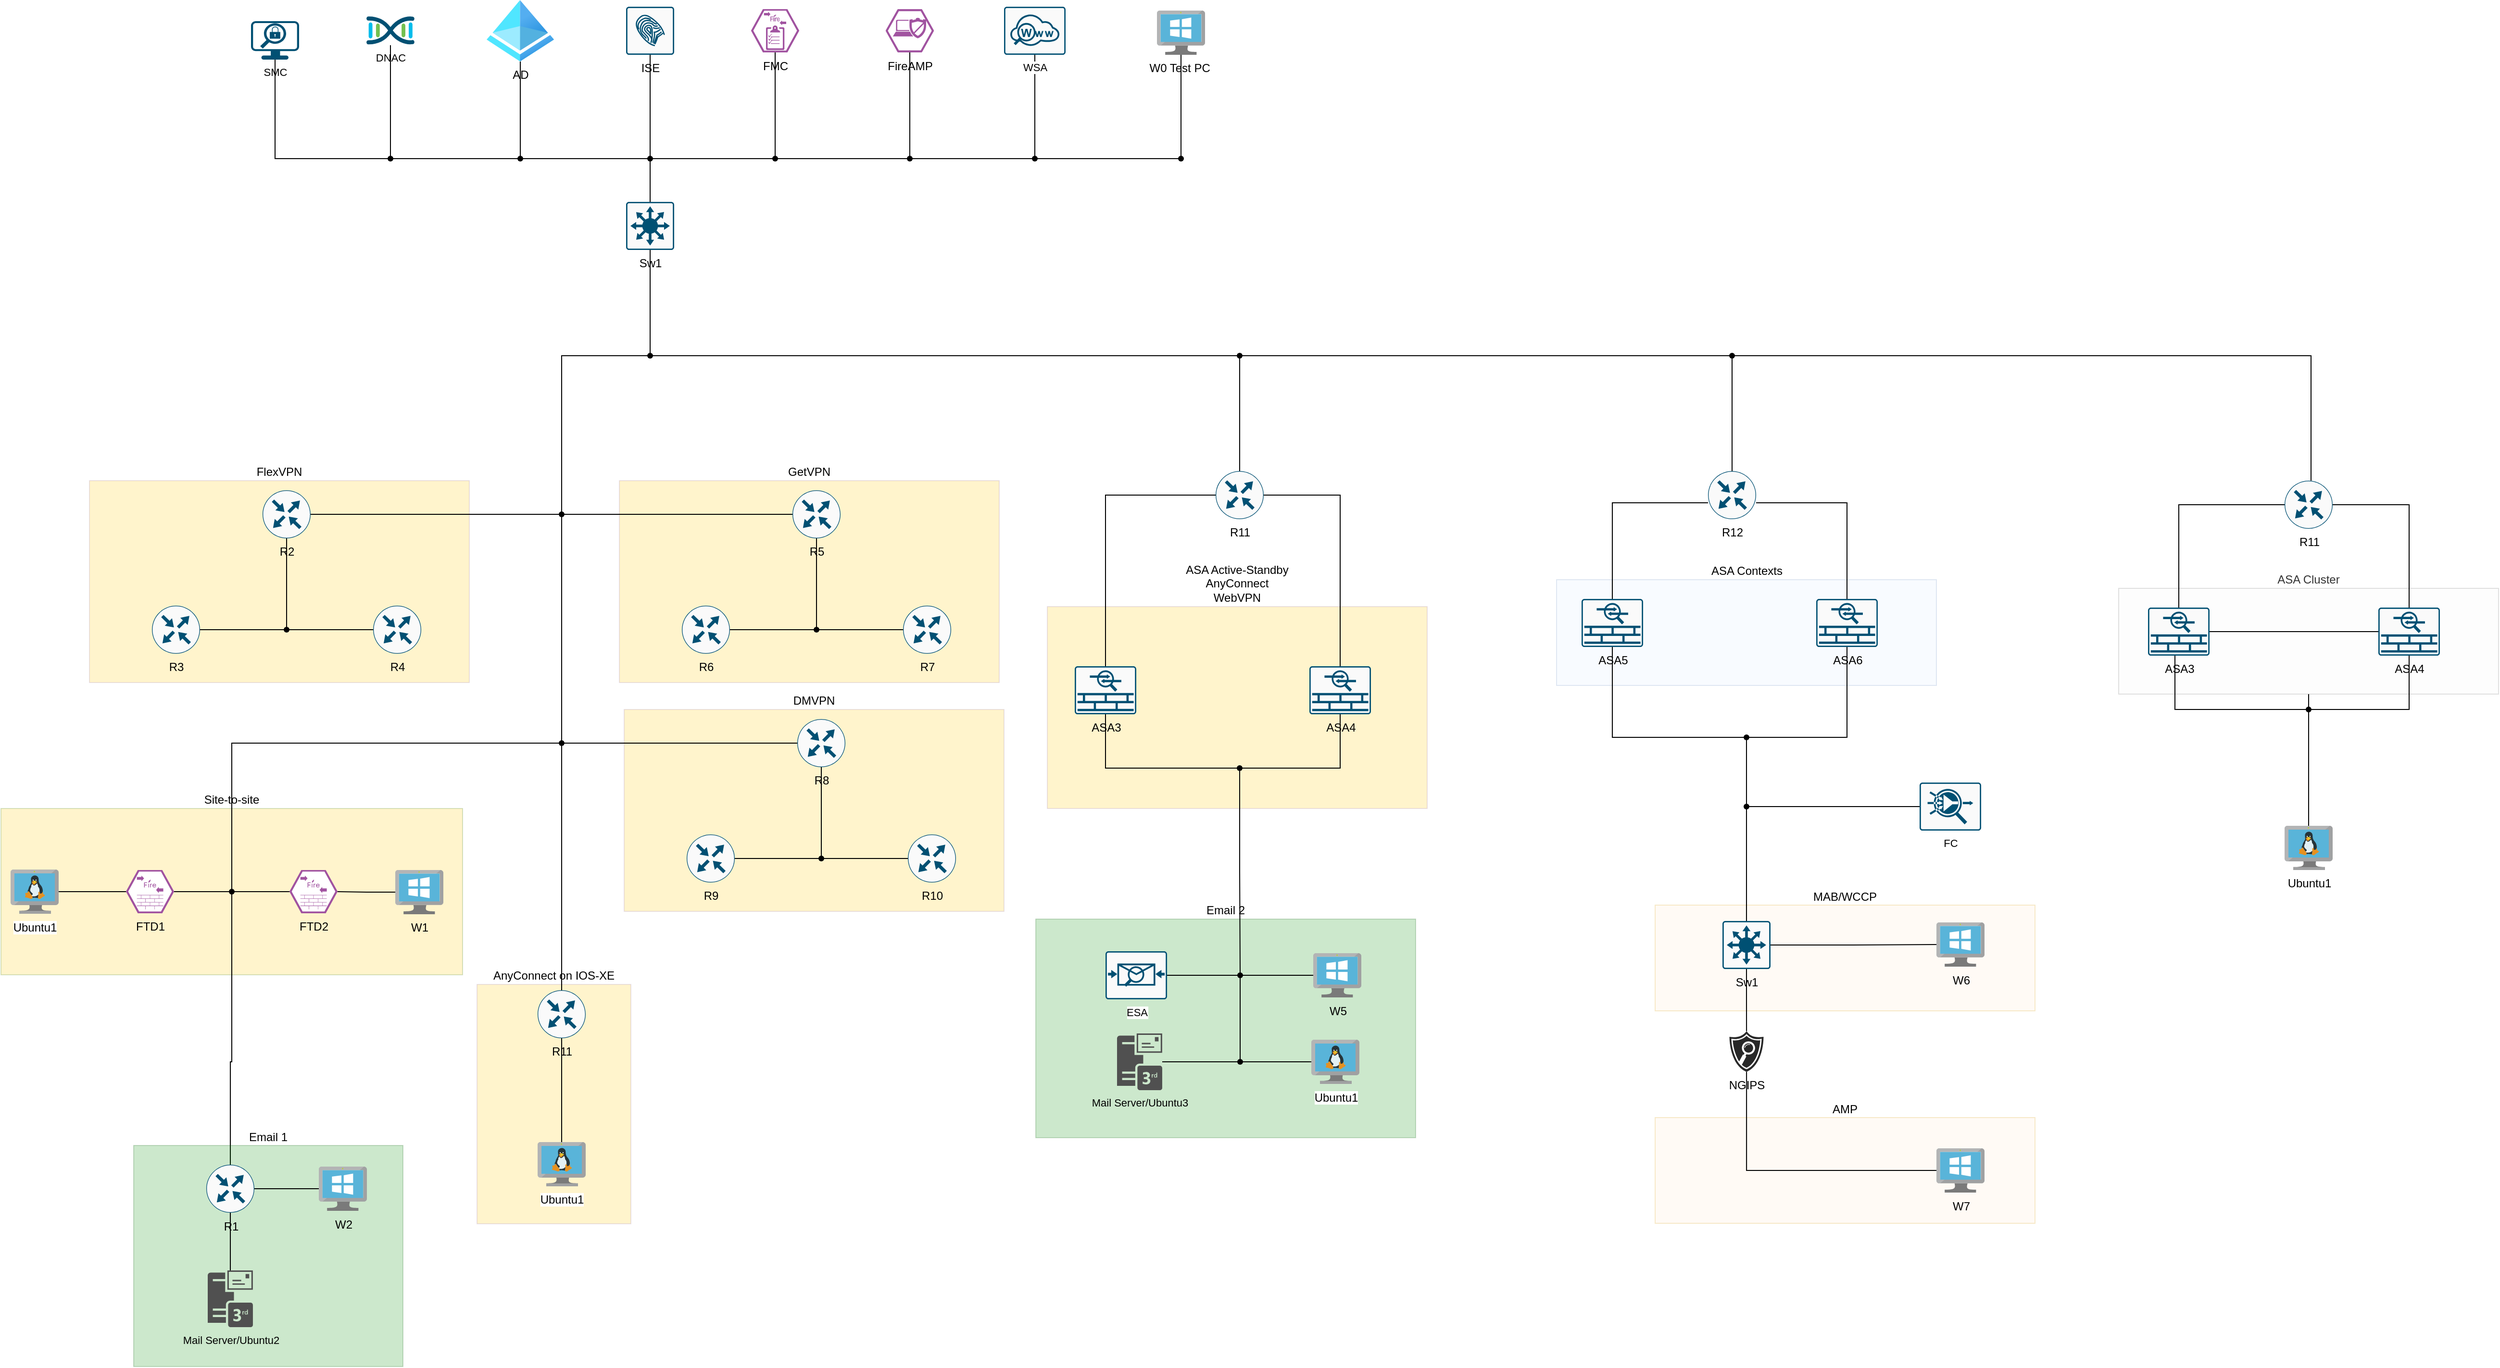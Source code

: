 <mxfile version="24.6.5" type="github">
  <diagram name="Page-1" id="6sUXRXMeGlcO1_Na9jOw">
    <mxGraphModel dx="2352" dy="1477" grid="0" gridSize="10" guides="1" tooltips="1" connect="0" arrows="1" fold="1" page="0" pageScale="1" pageWidth="1169" pageHeight="1654" background="none" math="0" shadow="0">
      <root>
        <mxCell id="0" />
        <mxCell id="1" parent="0" />
        <mxCell id="vuDbz7vXM9jUhtZiPQyA-43" value="&lt;div&gt;ASA Active-Standby&lt;/div&gt;&lt;div&gt;AnyConnect&lt;/div&gt;&lt;div&gt;WebVPN&lt;/div&gt;" style="rounded=0;whiteSpace=wrap;html=1;fillStyle=solid;labelPosition=center;verticalLabelPosition=top;align=center;verticalAlign=bottom;labelBackgroundColor=default;fillColor=#ffc800;opacity=20;strokeColor=#9673a6;" vertex="1" parent="1">
          <mxGeometry x="938" y="701" width="395" height="210" as="geometry" />
        </mxCell>
        <mxCell id="vuDbz7vXM9jUhtZiPQyA-19" value="AnyConnect on IOS-XE" style="rounded=0;whiteSpace=wrap;html=1;fillStyle=solid;labelPosition=center;verticalLabelPosition=top;align=center;verticalAlign=bottom;labelBackgroundColor=default;fillColor=#ffc800;opacity=20;strokeColor=#9673a6;" vertex="1" parent="1">
          <mxGeometry x="345" y="1094" width="160" height="249" as="geometry" />
        </mxCell>
        <mxCell id="Q8cDQyVvuI_azYafOAA6-116" value="AMP" style="rounded=0;whiteSpace=wrap;html=1;fillStyle=solid;labelPosition=center;verticalLabelPosition=top;align=center;verticalAlign=bottom;labelBackgroundColor=default;fillColor=#ffe6cc;opacity=20;strokeColor=#d79b00;" parent="1" vertex="1">
          <mxGeometry x="1570" y="1232.5" width="395" height="110" as="geometry" />
        </mxCell>
        <mxCell id="Q8cDQyVvuI_azYafOAA6-109" value="MAB/WCCP" style="rounded=0;whiteSpace=wrap;html=1;fillStyle=solid;labelPosition=center;verticalLabelPosition=top;align=center;verticalAlign=bottom;labelBackgroundColor=default;fillColor=#ffe6cc;opacity=20;strokeColor=#d79b00;" parent="1" vertex="1">
          <mxGeometry x="1570" y="1011.5" width="395" height="110" as="geometry" />
        </mxCell>
        <mxCell id="Q8cDQyVvuI_azYafOAA6-62" value="Email 2" style="rounded=0;whiteSpace=wrap;html=1;fillStyle=solid;labelPosition=center;verticalLabelPosition=top;align=center;verticalAlign=bottom;labelBackgroundColor=default;fillColor=#008a00;opacity=20;strokeColor=#005700;fontColor=#000000;" parent="1" vertex="1">
          <mxGeometry x="926" y="1026" width="395" height="227.5" as="geometry" />
        </mxCell>
        <mxCell id="Q8cDQyVvuI_azYafOAA6-2" value="FlexVPN" style="rounded=0;whiteSpace=wrap;html=1;fillStyle=solid;labelPosition=center;verticalLabelPosition=top;align=center;verticalAlign=bottom;labelBackgroundColor=default;fillColor=#ffc800;opacity=20;strokeColor=#9673a6;" parent="1" vertex="1">
          <mxGeometry x="-58" y="570" width="395" height="210" as="geometry" />
        </mxCell>
        <mxCell id="Q8cDQyVvuI_azYafOAA6-1" value="Site-to-site" style="rounded=0;whiteSpace=wrap;html=1;fillStyle=solid;labelPosition=center;verticalLabelPosition=top;align=center;verticalAlign=bottom;labelBackgroundColor=default;fillColor=#ffc800;opacity=20;fontColor=default;strokeColor=#2D7600;" parent="1" vertex="1">
          <mxGeometry x="-150" y="911" width="480" height="173" as="geometry" />
        </mxCell>
        <mxCell id="aI0beh5qGzylzP_r_lGv-32" style="edgeStyle=orthogonalEdgeStyle;shape=connector;rounded=0;orthogonalLoop=1;jettySize=auto;html=1;strokeColor=default;align=center;verticalAlign=middle;fontFamily=Helvetica;fontSize=11;fontColor=default;labelBackgroundColor=default;endArrow=none;endFill=0;" parent="1" source="Fcchvi2gw9WfY5cNuP7K-4" target="aI0beh5qGzylzP_r_lGv-29" edge="1">
          <mxGeometry relative="1" as="geometry" />
        </mxCell>
        <mxCell id="Fcchvi2gw9WfY5cNuP7K-4" value="ISE" style="sketch=0;points=[[0.015,0.015,0],[0.985,0.015,0],[0.985,0.985,0],[0.015,0.985,0],[0.25,0,0],[0.5,0,0],[0.75,0,0],[1,0.25,0],[1,0.5,0],[1,0.75,0],[0.75,1,0],[0.5,1,0],[0.25,1,0],[0,0.75,0],[0,0.5,0],[0,0.25,0]];verticalLabelPosition=bottom;html=1;verticalAlign=top;aspect=fixed;align=center;pointerEvents=1;shape=mxgraph.cisco19.rect;prIcon=ise;fillColor=#FAFAFA;strokeColor=#005073;" parent="1" vertex="1">
          <mxGeometry x="500" y="77" width="50" height="50" as="geometry" />
        </mxCell>
        <mxCell id="Q8cDQyVvuI_azYafOAA6-11" style="edgeStyle=orthogonalEdgeStyle;shape=connector;rounded=0;orthogonalLoop=1;jettySize=auto;html=1;strokeColor=default;align=center;verticalAlign=middle;fontFamily=Helvetica;fontSize=11;fontColor=default;labelBackgroundColor=default;endArrow=none;endFill=0;" parent="1" source="Fcchvi2gw9WfY5cNuP7K-5" target="Q8cDQyVvuI_azYafOAA6-10" edge="1">
          <mxGeometry relative="1" as="geometry" />
        </mxCell>
        <mxCell id="Fcchvi2gw9WfY5cNuP7K-5" value="FTD1" style="verticalLabelPosition=bottom;sketch=0;html=1;fillColor=#A153A0;strokeColor=#ffffff;verticalAlign=top;align=center;points=[[0,0.5,0],[0.125,0.25,0],[0.25,0,0],[0.5,0,0],[0.75,0,0],[0.875,0.25,0],[1,0.5,0],[0.875,0.75,0],[0.75,1,0],[0.5,1,0],[0.125,0.75,0]];pointerEvents=1;shape=mxgraph.cisco_safe.compositeIcon;bgIcon=mxgraph.cisco_safe.design.blank_device;resIcon=mxgraph.cisco_safe.design.firepower_appliance_2;" parent="1" vertex="1">
          <mxGeometry x="-20" y="975" width="50" height="45" as="geometry" />
        </mxCell>
        <mxCell id="aI0beh5qGzylzP_r_lGv-33" style="edgeStyle=orthogonalEdgeStyle;shape=connector;rounded=0;orthogonalLoop=1;jettySize=auto;html=1;strokeColor=default;align=center;verticalAlign=middle;fontFamily=Helvetica;fontSize=11;fontColor=default;labelBackgroundColor=default;endArrow=none;endFill=0;" parent="1" source="Fcchvi2gw9WfY5cNuP7K-6" target="aI0beh5qGzylzP_r_lGv-30" edge="1">
          <mxGeometry relative="1" as="geometry" />
        </mxCell>
        <mxCell id="Fcchvi2gw9WfY5cNuP7K-6" value="FMC" style="verticalLabelPosition=bottom;sketch=0;html=1;fillColor=#A153A0;strokeColor=#ffffff;verticalAlign=top;align=center;points=[[0,0.5,0],[0.125,0.25,0],[0.25,0,0],[0.5,0,0],[0.75,0,0],[0.875,0.25,0],[1,0.5,0],[0.875,0.75,0],[0.75,1,0],[0.5,1,0],[0.125,0.75,0]];pointerEvents=1;shape=mxgraph.cisco_safe.compositeIcon;bgIcon=mxgraph.cisco_safe.design.blank_device;resIcon=mxgraph.cisco_safe.design.firepower_management_center_2;" parent="1" vertex="1">
          <mxGeometry x="630" y="79.5" width="50" height="45" as="geometry" />
        </mxCell>
        <mxCell id="aI0beh5qGzylzP_r_lGv-31" style="edgeStyle=orthogonalEdgeStyle;shape=connector;rounded=0;orthogonalLoop=1;jettySize=auto;html=1;strokeColor=default;align=center;verticalAlign=middle;fontFamily=Helvetica;fontSize=11;fontColor=default;labelBackgroundColor=default;endArrow=none;endFill=0;" parent="1" source="Fcchvi2gw9WfY5cNuP7K-7" target="aI0beh5qGzylzP_r_lGv-28" edge="1">
          <mxGeometry relative="1" as="geometry" />
        </mxCell>
        <mxCell id="Fcchvi2gw9WfY5cNuP7K-7" value="AD" style="image;aspect=fixed;html=1;points=[];align=center;fontSize=12;image=img/lib/azure2/identity/Azure_Active_Directory.svg;labelBackgroundColor=none;" parent="1" vertex="1">
          <mxGeometry x="355" y="70" width="70" height="64" as="geometry" />
        </mxCell>
        <mxCell id="aI0beh5qGzylzP_r_lGv-52" style="edgeStyle=orthogonalEdgeStyle;shape=connector;rounded=0;orthogonalLoop=1;jettySize=auto;html=1;strokeColor=default;align=center;verticalAlign=middle;fontFamily=Helvetica;fontSize=11;fontColor=default;labelBackgroundColor=default;endArrow=none;endFill=0;" parent="1" source="Fcchvi2gw9WfY5cNuP7K-10" edge="1">
          <mxGeometry relative="1" as="geometry">
            <mxPoint x="147" y="725" as="targetPoint" />
          </mxGeometry>
        </mxCell>
        <mxCell id="Fcchvi2gw9WfY5cNuP7K-10" value="R4" style="sketch=0;points=[[0.5,0,0],[1,0.5,0],[0.5,1,0],[0,0.5,0],[0.145,0.145,0],[0.856,0.145,0],[0.855,0.856,0],[0.145,0.855,0]];verticalLabelPosition=bottom;html=1;verticalAlign=top;aspect=fixed;align=center;pointerEvents=1;shape=mxgraph.cisco19.rect;prIcon=router;fillColor=#FAFAFA;strokeColor=#005073;" parent="1" vertex="1">
          <mxGeometry x="237" y="700" width="50" height="50" as="geometry" />
        </mxCell>
        <mxCell id="Q8cDQyVvuI_azYafOAA6-8" style="edgeStyle=orthogonalEdgeStyle;shape=connector;rounded=0;orthogonalLoop=1;jettySize=auto;html=1;strokeColor=default;align=center;verticalAlign=middle;fontFamily=Helvetica;fontSize=11;fontColor=default;labelBackgroundColor=default;endArrow=none;endFill=0;" parent="1" source="Fcchvi2gw9WfY5cNuP7K-11" target="lfPLRntJfUX84uUyQgcc-1" edge="1">
          <mxGeometry relative="1" as="geometry" />
        </mxCell>
        <mxCell id="Fcchvi2gw9WfY5cNuP7K-11" value="W1" style="image;sketch=0;aspect=fixed;html=1;points=[];align=center;fontSize=12;image=img/lib/mscae/VirtualMachineWindows.svg;labelBackgroundColor=none;" parent="1" vertex="1">
          <mxGeometry x="260" y="975" width="50" height="46" as="geometry" />
        </mxCell>
        <mxCell id="Q8cDQyVvuI_azYafOAA6-12" style="edgeStyle=orthogonalEdgeStyle;shape=connector;rounded=0;orthogonalLoop=1;jettySize=auto;html=1;strokeColor=default;align=center;verticalAlign=middle;fontFamily=Helvetica;fontSize=11;fontColor=default;labelBackgroundColor=default;endArrow=none;endFill=0;" parent="1" source="lfPLRntJfUX84uUyQgcc-1" target="Q8cDQyVvuI_azYafOAA6-10" edge="1">
          <mxGeometry relative="1" as="geometry" />
        </mxCell>
        <mxCell id="lfPLRntJfUX84uUyQgcc-1" value="FTD2" style="verticalLabelPosition=bottom;sketch=0;html=1;fillColor=#A153A0;strokeColor=#ffffff;verticalAlign=top;align=center;points=[[0,0.5,0],[0.125,0.25,0],[0.25,0,0],[0.5,0,0],[0.75,0,0],[0.875,0.25,0],[1,0.5,0],[0.875,0.75,0],[0.75,1,0],[0.5,1,0],[0.125,0.75,0]];pointerEvents=1;shape=mxgraph.cisco_safe.compositeIcon;bgIcon=mxgraph.cisco_safe.design.blank_device;resIcon=mxgraph.cisco_safe.design.firepower_appliance_2;" parent="1" vertex="1">
          <mxGeometry x="150" y="975" width="50" height="45" as="geometry" />
        </mxCell>
        <mxCell id="lfPLRntJfUX84uUyQgcc-5" value="W6" style="image;sketch=0;aspect=fixed;html=1;points=[];align=center;fontSize=12;image=img/lib/mscae/VirtualMachineWindows.svg;labelBackgroundColor=none;" parent="1" vertex="1">
          <mxGeometry x="1862.5" y="1029.5" width="50" height="46" as="geometry" />
        </mxCell>
        <mxCell id="gdPci_tciqe0es5DYb65-35" style="edgeStyle=orthogonalEdgeStyle;shape=connector;rounded=0;orthogonalLoop=1;jettySize=auto;html=1;strokeColor=default;align=center;verticalAlign=middle;fontFamily=Helvetica;fontSize=11;fontColor=default;labelBackgroundColor=default;endArrow=none;endFill=0;" parent="1" source="aI0beh5qGzylzP_r_lGv-1" target="gdPci_tciqe0es5DYb65-29" edge="1">
          <mxGeometry relative="1" as="geometry" />
        </mxCell>
        <mxCell id="aI0beh5qGzylzP_r_lGv-1" value="R2" style="sketch=0;points=[[0.5,0,0],[1,0.5,0],[0.5,1,0],[0,0.5,0],[0.145,0.145,0],[0.856,0.145,0],[0.855,0.856,0],[0.145,0.855,0]];verticalLabelPosition=bottom;html=1;verticalAlign=top;aspect=fixed;align=center;pointerEvents=1;shape=mxgraph.cisco19.rect;prIcon=router;fillColor=#FAFAFA;strokeColor=#005073;" parent="1" vertex="1">
          <mxGeometry x="122" y="580" width="50" height="50" as="geometry" />
        </mxCell>
        <mxCell id="aI0beh5qGzylzP_r_lGv-51" style="edgeStyle=orthogonalEdgeStyle;shape=connector;rounded=0;orthogonalLoop=1;jettySize=auto;html=1;strokeColor=default;align=center;verticalAlign=middle;fontFamily=Helvetica;fontSize=11;fontColor=default;labelBackgroundColor=default;endArrow=none;endFill=0;" parent="1" source="aI0beh5qGzylzP_r_lGv-6" target="aI0beh5qGzylzP_r_lGv-50" edge="1">
          <mxGeometry relative="1" as="geometry" />
        </mxCell>
        <mxCell id="aI0beh5qGzylzP_r_lGv-6" value="R3" style="sketch=0;points=[[0.5,0,0],[1,0.5,0],[0.5,1,0],[0,0.5,0],[0.145,0.145,0],[0.856,0.145,0],[0.855,0.856,0],[0.145,0.855,0]];verticalLabelPosition=bottom;html=1;verticalAlign=top;aspect=fixed;align=center;pointerEvents=1;shape=mxgraph.cisco19.rect;prIcon=router;fillColor=#FAFAFA;strokeColor=#005073;" parent="1" vertex="1">
          <mxGeometry x="7" y="700" width="50" height="50" as="geometry" />
        </mxCell>
        <mxCell id="vuDbz7vXM9jUhtZiPQyA-53" style="edgeStyle=orthogonalEdgeStyle;shape=connector;rounded=0;orthogonalLoop=1;jettySize=auto;html=1;strokeColor=default;align=center;verticalAlign=middle;fontFamily=Helvetica;fontSize=11;fontColor=default;labelBackgroundColor=default;endArrow=none;endFill=0;" edge="1" parent="1" source="aI0beh5qGzylzP_r_lGv-8" target="vuDbz7vXM9jUhtZiPQyA-48">
          <mxGeometry relative="1" as="geometry" />
        </mxCell>
        <mxCell id="aI0beh5qGzylzP_r_lGv-8" value="W5" style="image;sketch=0;aspect=fixed;html=1;points=[];align=center;fontSize=12;image=img/lib/mscae/VirtualMachineWindows.svg;labelBackgroundColor=none;" parent="1" vertex="1">
          <mxGeometry x="1214.5" y="1061.5" width="50" height="46" as="geometry" />
        </mxCell>
        <mxCell id="Q8cDQyVvuI_azYafOAA6-119" style="edgeStyle=orthogonalEdgeStyle;shape=connector;rounded=0;orthogonalLoop=1;jettySize=auto;html=1;strokeColor=default;align=center;verticalAlign=middle;fontFamily=Helvetica;fontSize=11;fontColor=default;labelBackgroundColor=default;endArrow=none;endFill=0;" parent="1" source="aI0beh5qGzylzP_r_lGv-11" target="Q8cDQyVvuI_azYafOAA6-115" edge="1">
          <mxGeometry relative="1" as="geometry">
            <Array as="points">
              <mxPoint x="1665" y="1287.5" />
            </Array>
          </mxGeometry>
        </mxCell>
        <mxCell id="aI0beh5qGzylzP_r_lGv-11" value="NGIPS" style="verticalLabelPosition=bottom;sketch=0;html=1;fillColor=#282828;strokeColor=none;verticalAlign=top;pointerEvents=1;align=center;shape=mxgraph.cisco_safe.security_icons.ngips;" parent="1" vertex="1">
          <mxGeometry x="1647.25" y="1142.5" width="35.5" height="42.5" as="geometry" />
        </mxCell>
        <mxCell id="aI0beh5qGzylzP_r_lGv-36" style="edgeStyle=orthogonalEdgeStyle;shape=connector;rounded=0;orthogonalLoop=1;jettySize=auto;html=1;strokeColor=default;align=center;verticalAlign=middle;fontFamily=Helvetica;fontSize=11;fontColor=default;labelBackgroundColor=default;endArrow=none;endFill=0;" parent="1" source="aI0beh5qGzylzP_r_lGv-13" target="aI0beh5qGzylzP_r_lGv-35" edge="1">
          <mxGeometry relative="1" as="geometry" />
        </mxCell>
        <mxCell id="aI0beh5qGzylzP_r_lGv-13" value="FireAMP" style="verticalLabelPosition=bottom;sketch=0;html=1;fillColor=#A153A0;strokeColor=#ffffff;verticalAlign=top;align=center;points=[[0,0.5,0],[0.125,0.25,0],[0.25,0,0],[0.5,0,0],[0.75,0,0],[0.875,0.25,0],[1,0.5,0],[0.875,0.75,0],[0.75,1,0],[0.5,1,0],[0.125,0.75,0]];pointerEvents=1;shape=mxgraph.cisco_safe.compositeIcon;bgIcon=mxgraph.cisco_safe.design.blank_device;resIcon=mxgraph.cisco_safe.design.cisco_amp;" parent="1" vertex="1">
          <mxGeometry x="770" y="79.5" width="50" height="45" as="geometry" />
        </mxCell>
        <mxCell id="Q8cDQyVvuI_azYafOAA6-124" style="edgeStyle=orthogonalEdgeStyle;shape=connector;rounded=0;orthogonalLoop=1;jettySize=auto;html=1;strokeColor=default;align=center;verticalAlign=middle;fontFamily=Helvetica;fontSize=11;fontColor=default;labelBackgroundColor=default;endArrow=none;endFill=0;" parent="1" source="aI0beh5qGzylzP_r_lGv-14" target="Fcchvi2gw9WfY5cNuP7K-5" edge="1">
          <mxGeometry relative="1" as="geometry" />
        </mxCell>
        <mxCell id="aI0beh5qGzylzP_r_lGv-14" value="Ubuntu1" style="image;sketch=0;aspect=fixed;html=1;points=[];align=center;fontSize=12;image=img/lib/mscae/VM_Linux.svg;" parent="1" vertex="1">
          <mxGeometry x="-140" y="974.5" width="50" height="46" as="geometry" />
        </mxCell>
        <mxCell id="aI0beh5qGzylzP_r_lGv-15" value="Sw1" style="sketch=0;points=[[0.015,0.015,0],[0.985,0.015,0],[0.985,0.985,0],[0.015,0.985,0],[0.25,0,0],[0.5,0,0],[0.75,0,0],[1,0.25,0],[1,0.5,0],[1,0.75,0],[0.75,1,0],[0.5,1,0],[0.25,1,0],[0,0.75,0],[0,0.5,0],[0,0.25,0]];verticalLabelPosition=bottom;html=1;verticalAlign=top;aspect=fixed;align=center;pointerEvents=1;shape=mxgraph.cisco19.rect;prIcon=l3_switch;fillColor=#FAFAFA;strokeColor=#005073;" parent="1" vertex="1">
          <mxGeometry x="500" y="280" width="50" height="50" as="geometry" />
        </mxCell>
        <mxCell id="aI0beh5qGzylzP_r_lGv-41" style="edgeStyle=orthogonalEdgeStyle;shape=connector;rounded=0;orthogonalLoop=1;jettySize=auto;html=1;strokeColor=default;align=center;verticalAlign=middle;fontFamily=Helvetica;fontSize=11;fontColor=default;labelBackgroundColor=default;endArrow=none;endFill=0;" parent="1" source="aI0beh5qGzylzP_r_lGv-28" target="aI0beh5qGzylzP_r_lGv-29" edge="1">
          <mxGeometry relative="1" as="geometry" />
        </mxCell>
        <mxCell id="aI0beh5qGzylzP_r_lGv-28" value="" style="shape=waypoint;sketch=0;fillStyle=solid;size=6;pointerEvents=1;points=[];fillColor=none;resizable=0;rotatable=0;perimeter=centerPerimeter;snapToPoint=1;fontFamily=Helvetica;fontSize=11;fontColor=default;labelBackgroundColor=default;" parent="1" vertex="1">
          <mxGeometry x="380" y="225" width="20" height="20" as="geometry" />
        </mxCell>
        <mxCell id="aI0beh5qGzylzP_r_lGv-42" style="edgeStyle=orthogonalEdgeStyle;shape=connector;rounded=0;orthogonalLoop=1;jettySize=auto;html=1;strokeColor=default;align=center;verticalAlign=middle;fontFamily=Helvetica;fontSize=11;fontColor=default;labelBackgroundColor=default;endArrow=none;endFill=0;" parent="1" source="aI0beh5qGzylzP_r_lGv-29" target="aI0beh5qGzylzP_r_lGv-30" edge="1">
          <mxGeometry relative="1" as="geometry" />
        </mxCell>
        <mxCell id="aI0beh5qGzylzP_r_lGv-44" style="edgeStyle=orthogonalEdgeStyle;shape=connector;rounded=0;orthogonalLoop=1;jettySize=auto;html=1;strokeColor=default;align=center;verticalAlign=middle;fontFamily=Helvetica;fontSize=11;fontColor=default;labelBackgroundColor=default;endArrow=none;endFill=0;" parent="1" source="aI0beh5qGzylzP_r_lGv-29" target="aI0beh5qGzylzP_r_lGv-15" edge="1">
          <mxGeometry relative="1" as="geometry" />
        </mxCell>
        <mxCell id="aI0beh5qGzylzP_r_lGv-29" value="" style="shape=waypoint;sketch=0;fillStyle=solid;size=6;pointerEvents=1;points=[];fillColor=none;resizable=0;rotatable=0;perimeter=centerPerimeter;snapToPoint=1;fontFamily=Helvetica;fontSize=11;fontColor=default;labelBackgroundColor=default;" parent="1" vertex="1">
          <mxGeometry x="515" y="225" width="20" height="20" as="geometry" />
        </mxCell>
        <mxCell id="aI0beh5qGzylzP_r_lGv-43" style="edgeStyle=orthogonalEdgeStyle;shape=connector;rounded=0;orthogonalLoop=1;jettySize=auto;html=1;strokeColor=default;align=center;verticalAlign=middle;fontFamily=Helvetica;fontSize=11;fontColor=default;labelBackgroundColor=default;endArrow=none;endFill=0;" parent="1" source="aI0beh5qGzylzP_r_lGv-30" target="aI0beh5qGzylzP_r_lGv-35" edge="1">
          <mxGeometry relative="1" as="geometry" />
        </mxCell>
        <mxCell id="aI0beh5qGzylzP_r_lGv-30" value="" style="shape=waypoint;sketch=0;fillStyle=solid;size=6;pointerEvents=1;points=[];fillColor=none;resizable=0;rotatable=0;perimeter=centerPerimeter;snapToPoint=1;fontFamily=Helvetica;fontSize=11;fontColor=default;labelBackgroundColor=default;" parent="1" vertex="1">
          <mxGeometry x="645" y="225" width="20" height="20" as="geometry" />
        </mxCell>
        <mxCell id="vuDbz7vXM9jUhtZiPQyA-24" style="edgeStyle=orthogonalEdgeStyle;shape=connector;rounded=0;orthogonalLoop=1;jettySize=auto;html=1;strokeColor=default;align=center;verticalAlign=middle;fontFamily=Helvetica;fontSize=11;fontColor=default;labelBackgroundColor=default;endArrow=none;endFill=0;" edge="1" parent="1" source="aI0beh5qGzylzP_r_lGv-35" target="vuDbz7vXM9jUhtZiPQyA-23">
          <mxGeometry relative="1" as="geometry" />
        </mxCell>
        <mxCell id="aI0beh5qGzylzP_r_lGv-35" value="" style="shape=waypoint;sketch=0;fillStyle=solid;size=6;pointerEvents=1;points=[];fillColor=none;resizable=0;rotatable=0;perimeter=centerPerimeter;snapToPoint=1;fontFamily=Helvetica;fontSize=11;fontColor=default;labelBackgroundColor=default;" parent="1" vertex="1">
          <mxGeometry x="785" y="225" width="20" height="20" as="geometry" />
        </mxCell>
        <mxCell id="aI0beh5qGzylzP_r_lGv-37" value="DNAC" style="points=[[0.5,0.37,0],[1,0.09,0],[1,0.9,0],[0,0.08,0],[0,0.91,0],[0.5,0.61,0],[0.045,0.5,0],[0.96,0.5,0]];verticalLabelPosition=bottom;sketch=0;html=1;verticalAlign=top;aspect=fixed;align=center;pointerEvents=1;shape=mxgraph.cisco19.cisco_dna;fillColor=#005073;strokeColor=none;fontFamily=Helvetica;fontSize=11;fontColor=default;labelBackgroundColor=none;" parent="1" vertex="1">
          <mxGeometry x="230" y="87" width="50" height="30" as="geometry" />
        </mxCell>
        <mxCell id="aI0beh5qGzylzP_r_lGv-45" style="edgeStyle=orthogonalEdgeStyle;shape=connector;rounded=0;orthogonalLoop=1;jettySize=auto;html=1;strokeColor=default;align=center;verticalAlign=middle;fontFamily=Helvetica;fontSize=11;fontColor=default;labelBackgroundColor=default;endArrow=none;endFill=0;" parent="1" source="aI0beh5qGzylzP_r_lGv-38" target="aI0beh5qGzylzP_r_lGv-28" edge="1">
          <mxGeometry relative="1" as="geometry" />
        </mxCell>
        <mxCell id="aI0beh5qGzylzP_r_lGv-38" value="" style="shape=waypoint;sketch=0;fillStyle=solid;size=6;pointerEvents=1;points=[];fillColor=none;resizable=0;rotatable=0;perimeter=centerPerimeter;snapToPoint=1;fontFamily=Helvetica;fontSize=11;fontColor=default;labelBackgroundColor=default;" parent="1" vertex="1">
          <mxGeometry x="245" y="225" width="20" height="20" as="geometry" />
        </mxCell>
        <mxCell id="aI0beh5qGzylzP_r_lGv-39" style="edgeStyle=orthogonalEdgeStyle;shape=connector;rounded=0;orthogonalLoop=1;jettySize=auto;html=1;entryX=0.662;entryY=0.975;entryDx=0;entryDy=0;entryPerimeter=0;strokeColor=default;align=center;verticalAlign=middle;fontFamily=Helvetica;fontSize=11;fontColor=default;labelBackgroundColor=default;endArrow=none;endFill=0;" parent="1" source="aI0beh5qGzylzP_r_lGv-37" target="aI0beh5qGzylzP_r_lGv-38" edge="1">
          <mxGeometry relative="1" as="geometry" />
        </mxCell>
        <mxCell id="aI0beh5qGzylzP_r_lGv-55" style="edgeStyle=orthogonalEdgeStyle;shape=connector;rounded=0;orthogonalLoop=1;jettySize=auto;html=1;strokeColor=default;align=center;verticalAlign=middle;fontFamily=Helvetica;fontSize=11;fontColor=default;labelBackgroundColor=default;endArrow=none;endFill=0;" parent="1" source="aI0beh5qGzylzP_r_lGv-50" target="aI0beh5qGzylzP_r_lGv-1" edge="1">
          <mxGeometry relative="1" as="geometry" />
        </mxCell>
        <mxCell id="aI0beh5qGzylzP_r_lGv-50" value="" style="shape=waypoint;sketch=0;fillStyle=solid;size=6;pointerEvents=1;points=[];fillColor=none;resizable=0;rotatable=0;perimeter=centerPerimeter;snapToPoint=1;fontFamily=Helvetica;fontSize=11;fontColor=default;labelBackgroundColor=default;" parent="1" vertex="1">
          <mxGeometry x="137" y="715" width="20" height="20" as="geometry" />
        </mxCell>
        <mxCell id="Q8cDQyVvuI_azYafOAA6-69" style="edgeStyle=orthogonalEdgeStyle;shape=connector;rounded=0;orthogonalLoop=1;jettySize=auto;html=1;strokeColor=default;align=center;verticalAlign=middle;fontFamily=Helvetica;fontSize=11;fontColor=default;labelBackgroundColor=default;endArrow=none;endFill=0;" parent="1" source="Q8cDQyVvuI_azYafOAA6-10" target="Q8cDQyVvuI_azYafOAA6-66" edge="1">
          <mxGeometry relative="1" as="geometry">
            <Array as="points">
              <mxPoint x="90" y="1174.5" />
            </Array>
          </mxGeometry>
        </mxCell>
        <mxCell id="gdPci_tciqe0es5DYb65-31" style="edgeStyle=orthogonalEdgeStyle;shape=connector;rounded=0;orthogonalLoop=1;jettySize=auto;html=1;strokeColor=default;align=center;verticalAlign=middle;fontFamily=Helvetica;fontSize=11;fontColor=default;labelBackgroundColor=default;endArrow=none;endFill=0;" parent="1" source="Q8cDQyVvuI_azYafOAA6-10" target="gdPci_tciqe0es5DYb65-30" edge="1">
          <mxGeometry relative="1" as="geometry">
            <Array as="points">
              <mxPoint x="90" y="843" />
            </Array>
          </mxGeometry>
        </mxCell>
        <mxCell id="Q8cDQyVvuI_azYafOAA6-10" value="" style="shape=waypoint;sketch=0;fillStyle=solid;size=6;pointerEvents=1;points=[];fillColor=none;resizable=0;rotatable=0;perimeter=centerPerimeter;snapToPoint=1;fontFamily=Helvetica;fontSize=11;fontColor=default;labelBackgroundColor=default;" parent="1" vertex="1">
          <mxGeometry x="80" y="987.5" width="20" height="20" as="geometry" />
        </mxCell>
        <mxCell id="Q8cDQyVvuI_azYafOAA6-46" style="edgeStyle=orthogonalEdgeStyle;shape=connector;rounded=0;orthogonalLoop=1;jettySize=auto;html=1;strokeColor=default;align=center;verticalAlign=middle;fontFamily=Helvetica;fontSize=11;fontColor=default;labelBackgroundColor=default;endArrow=none;endFill=0;" parent="1" source="Q8cDQyVvuI_azYafOAA6-14" target="Q8cDQyVvuI_azYafOAA6-41" edge="1">
          <mxGeometry relative="1" as="geometry">
            <Array as="points">
              <mxPoint x="999" y="869" />
            </Array>
          </mxGeometry>
        </mxCell>
        <mxCell id="vuDbz7vXM9jUhtZiPQyA-45" style="edgeStyle=orthogonalEdgeStyle;shape=connector;rounded=0;orthogonalLoop=1;jettySize=auto;html=1;strokeColor=default;align=center;verticalAlign=middle;fontFamily=Helvetica;fontSize=11;fontColor=default;labelBackgroundColor=default;endArrow=none;endFill=0;" edge="1" parent="1" source="Q8cDQyVvuI_azYafOAA6-14" target="Q8cDQyVvuI_azYafOAA6-100">
          <mxGeometry relative="1" as="geometry">
            <Array as="points">
              <mxPoint x="999" y="585" />
            </Array>
          </mxGeometry>
        </mxCell>
        <mxCell id="Q8cDQyVvuI_azYafOAA6-14" value="ASA3" style="sketch=0;points=[[0.015,0.015,0],[0.985,0.015,0],[0.985,0.985,0],[0.015,0.985,0],[0.25,0,0],[0.5,0,0],[0.75,0,0],[1,0.25,0],[1,0.5,0],[1,0.75,0],[0.75,1,0],[0.5,1,0],[0.25,1,0],[0,0.75,0],[0,0.5,0],[0,0.25,0]];verticalLabelPosition=bottom;html=1;verticalAlign=top;aspect=fixed;align=center;pointerEvents=1;shape=mxgraph.cisco19.rect;prIcon=asa_5500;fillColor=#FAFAFA;strokeColor=#005073;" parent="1" vertex="1">
          <mxGeometry x="966.5" y="763" width="64" height="50" as="geometry" />
        </mxCell>
        <mxCell id="Q8cDQyVvuI_azYafOAA6-47" style="edgeStyle=orthogonalEdgeStyle;shape=connector;rounded=0;orthogonalLoop=1;jettySize=auto;html=1;strokeColor=default;align=center;verticalAlign=middle;fontFamily=Helvetica;fontSize=11;fontColor=default;labelBackgroundColor=default;endArrow=none;endFill=0;" parent="1" source="Q8cDQyVvuI_azYafOAA6-15" target="Q8cDQyVvuI_azYafOAA6-41" edge="1">
          <mxGeometry relative="1" as="geometry">
            <Array as="points">
              <mxPoint x="1243" y="869" />
            </Array>
          </mxGeometry>
        </mxCell>
        <mxCell id="Q8cDQyVvuI_azYafOAA6-15" value="ASA4" style="sketch=0;points=[[0.015,0.015,0],[0.985,0.015,0],[0.985,0.985,0],[0.015,0.985,0],[0.25,0,0],[0.5,0,0],[0.75,0,0],[1,0.25,0],[1,0.5,0],[1,0.75,0],[0.75,1,0],[0.5,1,0],[0.25,1,0],[0,0.75,0],[0,0.5,0],[0,0.25,0]];verticalLabelPosition=bottom;html=1;verticalAlign=top;aspect=fixed;align=center;pointerEvents=1;shape=mxgraph.cisco19.rect;prIcon=asa_5500;fillColor=#FAFAFA;strokeColor=#005073;" parent="1" vertex="1">
          <mxGeometry x="1210.5" y="763" width="64" height="50" as="geometry" />
        </mxCell>
        <mxCell id="vuDbz7vXM9jUhtZiPQyA-54" style="edgeStyle=orthogonalEdgeStyle;shape=connector;rounded=0;orthogonalLoop=1;jettySize=auto;html=1;strokeColor=default;align=center;verticalAlign=middle;fontFamily=Helvetica;fontSize=11;fontColor=default;labelBackgroundColor=default;endArrow=none;endFill=0;" edge="1" parent="1" source="Q8cDQyVvuI_azYafOAA6-41" target="vuDbz7vXM9jUhtZiPQyA-48">
          <mxGeometry relative="1" as="geometry" />
        </mxCell>
        <mxCell id="Q8cDQyVvuI_azYafOAA6-41" value="" style="shape=waypoint;sketch=0;fillStyle=solid;size=6;pointerEvents=1;points=[];fillColor=none;resizable=0;rotatable=0;perimeter=centerPerimeter;snapToPoint=1;fontFamily=Helvetica;fontSize=11;fontColor=default;labelBackgroundColor=default;" parent="1" vertex="1">
          <mxGeometry x="1128" y="859" width="20" height="20" as="geometry" />
        </mxCell>
        <mxCell id="vuDbz7vXM9jUhtZiPQyA-51" style="edgeStyle=orthogonalEdgeStyle;shape=connector;rounded=0;orthogonalLoop=1;jettySize=auto;html=1;strokeColor=default;align=center;verticalAlign=middle;fontFamily=Helvetica;fontSize=11;fontColor=default;labelBackgroundColor=default;endArrow=none;endFill=0;" edge="1" parent="1" source="Q8cDQyVvuI_azYafOAA6-58" target="vuDbz7vXM9jUhtZiPQyA-49">
          <mxGeometry relative="1" as="geometry" />
        </mxCell>
        <mxCell id="Q8cDQyVvuI_azYafOAA6-58" value="Mail Server/Ubuntu3" style="sketch=0;pointerEvents=1;shadow=0;dashed=0;html=1;strokeColor=none;fillColor=#505050;labelPosition=center;verticalLabelPosition=bottom;verticalAlign=top;outlineConnect=0;align=center;shape=mxgraph.office.servers.3rd_party_mail_server;fontFamily=Helvetica;fontSize=11;fontColor=default;labelBackgroundColor=none;" parent="1" vertex="1">
          <mxGeometry x="1010.5" y="1145" width="47" height="59" as="geometry" />
        </mxCell>
        <mxCell id="Q8cDQyVvuI_azYafOAA6-63" value="Email 1" style="rounded=0;whiteSpace=wrap;html=1;fillStyle=solid;labelPosition=center;verticalLabelPosition=top;align=center;verticalAlign=bottom;labelBackgroundColor=default;fillColor=#008a00;opacity=20;fontColor=#000000;strokeColor=#005700;" parent="1" vertex="1">
          <mxGeometry x="-12" y="1261.5" width="280" height="230" as="geometry" />
        </mxCell>
        <mxCell id="Q8cDQyVvuI_azYafOAA6-64" value="W2" style="image;sketch=0;aspect=fixed;html=1;points=[];align=center;fontSize=12;image=img/lib/mscae/VirtualMachineWindows.svg;labelBackgroundColor=none;" parent="1" vertex="1">
          <mxGeometry x="180.5" y="1283.5" width="50" height="46" as="geometry" />
        </mxCell>
        <mxCell id="Q8cDQyVvuI_azYafOAA6-65" style="edgeStyle=orthogonalEdgeStyle;shape=connector;rounded=0;orthogonalLoop=1;jettySize=auto;html=1;strokeColor=default;align=center;verticalAlign=middle;fontFamily=Helvetica;fontSize=11;fontColor=default;labelBackgroundColor=default;endArrow=none;endFill=0;" parent="1" source="Q8cDQyVvuI_azYafOAA6-66" target="Q8cDQyVvuI_azYafOAA6-64" edge="1">
          <mxGeometry relative="1" as="geometry" />
        </mxCell>
        <mxCell id="Q8cDQyVvuI_azYafOAA6-66" value="R1" style="sketch=0;points=[[0.5,0,0],[1,0.5,0],[0.5,1,0],[0,0.5,0],[0.145,0.145,0],[0.856,0.145,0],[0.855,0.856,0],[0.145,0.855,0]];verticalLabelPosition=bottom;html=1;verticalAlign=top;aspect=fixed;align=center;pointerEvents=1;shape=mxgraph.cisco19.rect;prIcon=router;fillColor=#FAFAFA;strokeColor=#005073;" parent="1" vertex="1">
          <mxGeometry x="63.5" y="1281.5" width="50" height="50" as="geometry" />
        </mxCell>
        <mxCell id="Q8cDQyVvuI_azYafOAA6-67" style="edgeStyle=orthogonalEdgeStyle;shape=connector;rounded=0;orthogonalLoop=1;jettySize=auto;html=1;strokeColor=default;align=center;verticalAlign=middle;fontFamily=Helvetica;fontSize=11;fontColor=default;labelBackgroundColor=default;endArrow=none;endFill=0;" parent="1" source="Q8cDQyVvuI_azYafOAA6-68" target="Q8cDQyVvuI_azYafOAA6-66" edge="1">
          <mxGeometry relative="1" as="geometry" />
        </mxCell>
        <mxCell id="Q8cDQyVvuI_azYafOAA6-68" value="Mail Server/Ubuntu2" style="sketch=0;pointerEvents=1;shadow=0;dashed=0;html=1;strokeColor=none;fillColor=#505050;labelPosition=center;verticalLabelPosition=bottom;verticalAlign=top;outlineConnect=0;align=center;shape=mxgraph.office.servers.3rd_party_mail_server;fontFamily=Helvetica;fontSize=11;fontColor=default;labelBackgroundColor=none;" parent="1" vertex="1">
          <mxGeometry x="65" y="1391.5" width="47" height="59" as="geometry" />
        </mxCell>
        <mxCell id="Q8cDQyVvuI_azYafOAA6-70" value="ASA Contexts" style="rounded=0;whiteSpace=wrap;html=1;fillStyle=auto;labelPosition=center;verticalLabelPosition=top;align=center;verticalAlign=bottom;labelBackgroundColor=default;fillColor=#dae8fc;opacity=20;strokeColor=#6c8ebf;" parent="1" vertex="1">
          <mxGeometry x="1467.5" y="673" width="395" height="110" as="geometry" />
        </mxCell>
        <mxCell id="Q8cDQyVvuI_azYafOAA6-71" style="edgeStyle=orthogonalEdgeStyle;shape=connector;rounded=0;orthogonalLoop=1;jettySize=auto;html=1;strokeColor=default;align=center;verticalAlign=middle;fontFamily=Helvetica;fontSize=11;fontColor=default;labelBackgroundColor=default;endArrow=none;endFill=0;" parent="1" source="Q8cDQyVvuI_azYafOAA6-73" target="Q8cDQyVvuI_azYafOAA6-78" edge="1">
          <mxGeometry relative="1" as="geometry">
            <Array as="points">
              <mxPoint x="1525" y="837" />
            </Array>
          </mxGeometry>
        </mxCell>
        <mxCell id="Q8cDQyVvuI_azYafOAA6-72" style="edgeStyle=orthogonalEdgeStyle;shape=connector;rounded=0;orthogonalLoop=1;jettySize=auto;html=1;strokeColor=default;align=center;verticalAlign=middle;fontFamily=Helvetica;fontSize=11;fontColor=default;labelBackgroundColor=default;endArrow=none;endFill=0;" parent="1" source="Q8cDQyVvuI_azYafOAA6-73" target="Q8cDQyVvuI_azYafOAA6-80" edge="1">
          <mxGeometry relative="1" as="geometry">
            <Array as="points">
              <mxPoint x="1526" y="593" />
            </Array>
          </mxGeometry>
        </mxCell>
        <mxCell id="Q8cDQyVvuI_azYafOAA6-73" value="ASA5" style="sketch=0;points=[[0.015,0.015,0],[0.985,0.015,0],[0.985,0.985,0],[0.015,0.985,0],[0.25,0,0],[0.5,0,0],[0.75,0,0],[1,0.25,0],[1,0.5,0],[1,0.75,0],[0.75,1,0],[0.5,1,0],[0.25,1,0],[0,0.75,0],[0,0.5,0],[0,0.25,0]];verticalLabelPosition=bottom;html=1;verticalAlign=top;aspect=fixed;align=center;pointerEvents=1;shape=mxgraph.cisco19.rect;prIcon=asa_5500;fillColor=#FAFAFA;strokeColor=#005073;" parent="1" vertex="1">
          <mxGeometry x="1493.5" y="693" width="64" height="50" as="geometry" />
        </mxCell>
        <mxCell id="Q8cDQyVvuI_azYafOAA6-74" style="edgeStyle=orthogonalEdgeStyle;shape=connector;rounded=0;orthogonalLoop=1;jettySize=auto;html=1;strokeColor=default;align=center;verticalAlign=middle;fontFamily=Helvetica;fontSize=11;fontColor=default;labelBackgroundColor=default;endArrow=none;endFill=0;" parent="1" source="Q8cDQyVvuI_azYafOAA6-76" target="Q8cDQyVvuI_azYafOAA6-78" edge="1">
          <mxGeometry relative="1" as="geometry">
            <Array as="points">
              <mxPoint x="1769" y="837" />
            </Array>
          </mxGeometry>
        </mxCell>
        <mxCell id="Q8cDQyVvuI_azYafOAA6-75" style="edgeStyle=orthogonalEdgeStyle;shape=connector;rounded=0;orthogonalLoop=1;jettySize=auto;html=1;strokeColor=default;align=center;verticalAlign=middle;fontFamily=Helvetica;fontSize=11;fontColor=default;labelBackgroundColor=default;endArrow=none;endFill=0;" parent="1" source="Q8cDQyVvuI_azYafOAA6-76" target="Q8cDQyVvuI_azYafOAA6-80" edge="1">
          <mxGeometry relative="1" as="geometry">
            <Array as="points">
              <mxPoint x="1770" y="593" />
            </Array>
          </mxGeometry>
        </mxCell>
        <mxCell id="Q8cDQyVvuI_azYafOAA6-76" value="ASA6" style="sketch=0;points=[[0.015,0.015,0],[0.985,0.015,0],[0.985,0.985,0],[0.015,0.985,0],[0.25,0,0],[0.5,0,0],[0.75,0,0],[1,0.25,0],[1,0.5,0],[1,0.75,0],[0.75,1,0],[0.5,1,0],[0.25,1,0],[0,0.75,0],[0,0.5,0],[0,0.25,0]];verticalLabelPosition=bottom;html=1;verticalAlign=top;aspect=fixed;align=center;pointerEvents=1;shape=mxgraph.cisco19.rect;prIcon=asa_5500;fillColor=#FAFAFA;strokeColor=#005073;" parent="1" vertex="1">
          <mxGeometry x="1737.5" y="693" width="64" height="50" as="geometry" />
        </mxCell>
        <mxCell id="gdPci_tciqe0es5DYb65-10" style="edgeStyle=orthogonalEdgeStyle;shape=connector;rounded=0;orthogonalLoop=1;jettySize=auto;html=1;strokeColor=default;align=center;verticalAlign=middle;fontFamily=Helvetica;fontSize=11;fontColor=default;labelBackgroundColor=default;endArrow=none;endFill=0;" parent="1" source="Q8cDQyVvuI_azYafOAA6-78" target="gdPci_tciqe0es5DYb65-7" edge="1">
          <mxGeometry relative="1" as="geometry" />
        </mxCell>
        <mxCell id="Q8cDQyVvuI_azYafOAA6-78" value="" style="shape=waypoint;sketch=0;fillStyle=solid;size=6;pointerEvents=1;points=[];fillColor=none;resizable=0;rotatable=0;perimeter=centerPerimeter;snapToPoint=1;fontFamily=Helvetica;fontSize=11;fontColor=default;labelBackgroundColor=default;" parent="1" vertex="1">
          <mxGeometry x="1655" y="827" width="20" height="20" as="geometry" />
        </mxCell>
        <mxCell id="Q8cDQyVvuI_azYafOAA6-80" value="R12" style="sketch=0;points=[[0.5,0,0],[1,0.5,0],[0.5,1,0],[0,0.5,0],[0.145,0.145,0],[0.856,0.145,0],[0.855,0.856,0],[0.145,0.855,0]];verticalLabelPosition=bottom;html=1;verticalAlign=top;aspect=fixed;align=center;pointerEvents=1;shape=mxgraph.cisco19.rect;prIcon=router;fillColor=#FAFAFA;strokeColor=#005073;" parent="1" vertex="1">
          <mxGeometry x="1625" y="560" width="50" height="50" as="geometry" />
        </mxCell>
        <mxCell id="Q8cDQyVvuI_azYafOAA6-83" style="edgeStyle=orthogonalEdgeStyle;shape=connector;rounded=0;orthogonalLoop=1;jettySize=auto;html=1;strokeColor=default;align=center;verticalAlign=middle;fontFamily=Helvetica;fontSize=11;fontColor=default;labelBackgroundColor=default;endArrow=none;endFill=0;" parent="1" source="Q8cDQyVvuI_azYafOAA6-81" target="aI0beh5qGzylzP_r_lGv-15" edge="1">
          <mxGeometry relative="1" as="geometry" />
        </mxCell>
        <mxCell id="Q8cDQyVvuI_azYafOAA6-97" style="edgeStyle=orthogonalEdgeStyle;shape=connector;rounded=0;orthogonalLoop=1;jettySize=auto;html=1;strokeColor=default;align=center;verticalAlign=middle;fontFamily=Helvetica;fontSize=11;fontColor=default;labelBackgroundColor=default;endArrow=none;endFill=0;" parent="1" source="Q8cDQyVvuI_azYafOAA6-81" target="Q8cDQyVvuI_azYafOAA6-84" edge="1">
          <mxGeometry relative="1" as="geometry" />
        </mxCell>
        <mxCell id="vuDbz7vXM9jUhtZiPQyA-41" style="edgeStyle=orthogonalEdgeStyle;shape=connector;rounded=0;orthogonalLoop=1;jettySize=auto;html=1;strokeColor=default;align=center;verticalAlign=middle;fontFamily=Helvetica;fontSize=11;fontColor=default;labelBackgroundColor=default;endArrow=none;endFill=0;" edge="1" parent="1" source="Q8cDQyVvuI_azYafOAA6-81" target="gdPci_tciqe0es5DYb65-29">
          <mxGeometry relative="1" as="geometry" />
        </mxCell>
        <mxCell id="Q8cDQyVvuI_azYafOAA6-81" value="" style="shape=waypoint;sketch=0;fillStyle=solid;size=6;pointerEvents=1;points=[];fillColor=none;resizable=0;rotatable=0;perimeter=centerPerimeter;snapToPoint=1;fontFamily=Helvetica;fontSize=11;fontColor=default;labelBackgroundColor=default;" parent="1" vertex="1">
          <mxGeometry x="515" y="430" width="20" height="20" as="geometry" />
        </mxCell>
        <mxCell id="Q8cDQyVvuI_azYafOAA6-98" style="edgeStyle=orthogonalEdgeStyle;shape=connector;rounded=0;orthogonalLoop=1;jettySize=auto;html=1;strokeColor=default;align=center;verticalAlign=middle;fontFamily=Helvetica;fontSize=11;fontColor=default;labelBackgroundColor=default;endArrow=none;endFill=0;" parent="1" source="Q8cDQyVvuI_azYafOAA6-84" target="Q8cDQyVvuI_azYafOAA6-96" edge="1">
          <mxGeometry relative="1" as="geometry" />
        </mxCell>
        <mxCell id="Q8cDQyVvuI_azYafOAA6-102" style="edgeStyle=orthogonalEdgeStyle;shape=connector;rounded=0;orthogonalLoop=1;jettySize=auto;html=1;strokeColor=default;align=center;verticalAlign=middle;fontFamily=Helvetica;fontSize=11;fontColor=default;labelBackgroundColor=default;endArrow=none;endFill=0;" parent="1" source="Q8cDQyVvuI_azYafOAA6-84" target="Q8cDQyVvuI_azYafOAA6-100" edge="1">
          <mxGeometry relative="1" as="geometry" />
        </mxCell>
        <mxCell id="Q8cDQyVvuI_azYafOAA6-84" value="" style="shape=waypoint;sketch=0;fillStyle=solid;size=6;pointerEvents=1;points=[];fillColor=none;resizable=0;rotatable=0;perimeter=centerPerimeter;snapToPoint=1;fontFamily=Helvetica;fontSize=11;fontColor=default;labelBackgroundColor=default;" parent="1" vertex="1">
          <mxGeometry x="1128" y="430" width="20" height="20" as="geometry" />
        </mxCell>
        <mxCell id="Q8cDQyVvuI_azYafOAA6-99" style="edgeStyle=orthogonalEdgeStyle;shape=connector;rounded=0;orthogonalLoop=1;jettySize=auto;html=1;strokeColor=default;align=center;verticalAlign=middle;fontFamily=Helvetica;fontSize=11;fontColor=default;labelBackgroundColor=default;endArrow=none;endFill=0;" parent="1" source="Q8cDQyVvuI_azYafOAA6-96" target="Q8cDQyVvuI_azYafOAA6-80" edge="1">
          <mxGeometry relative="1" as="geometry" />
        </mxCell>
        <mxCell id="vuDbz7vXM9jUhtZiPQyA-38" style="edgeStyle=orthogonalEdgeStyle;shape=connector;rounded=0;orthogonalLoop=1;jettySize=auto;html=1;strokeColor=default;align=center;verticalAlign=middle;fontFamily=Helvetica;fontSize=11;fontColor=default;labelBackgroundColor=default;endArrow=none;endFill=0;" edge="1" parent="1" source="Q8cDQyVvuI_azYafOAA6-96" target="vuDbz7vXM9jUhtZiPQyA-37">
          <mxGeometry relative="1" as="geometry">
            <Array as="points">
              <mxPoint x="2252" y="440" />
            </Array>
          </mxGeometry>
        </mxCell>
        <mxCell id="Q8cDQyVvuI_azYafOAA6-96" value="" style="shape=waypoint;sketch=0;fillStyle=solid;size=6;pointerEvents=1;points=[];fillColor=none;resizable=0;rotatable=0;perimeter=centerPerimeter;snapToPoint=1;fontFamily=Helvetica;fontSize=11;fontColor=default;labelBackgroundColor=default;" parent="1" vertex="1">
          <mxGeometry x="1640" y="430" width="20" height="20" as="geometry" />
        </mxCell>
        <mxCell id="vuDbz7vXM9jUhtZiPQyA-46" style="edgeStyle=orthogonalEdgeStyle;shape=connector;rounded=0;orthogonalLoop=1;jettySize=auto;html=1;strokeColor=default;align=center;verticalAlign=middle;fontFamily=Helvetica;fontSize=11;fontColor=default;labelBackgroundColor=default;endArrow=none;endFill=0;" edge="1" parent="1" source="Q8cDQyVvuI_azYafOAA6-100" target="Q8cDQyVvuI_azYafOAA6-15">
          <mxGeometry relative="1" as="geometry" />
        </mxCell>
        <mxCell id="Q8cDQyVvuI_azYafOAA6-100" value="R11" style="sketch=0;points=[[0.5,0,0],[1,0.5,0],[0.5,1,0],[0,0.5,0],[0.145,0.145,0],[0.856,0.145,0],[0.855,0.856,0],[0.145,0.855,0]];verticalLabelPosition=bottom;html=1;verticalAlign=top;aspect=fixed;align=center;pointerEvents=1;shape=mxgraph.cisco19.rect;prIcon=router;fillColor=#FAFAFA;strokeColor=#005073;" parent="1" vertex="1">
          <mxGeometry x="1113" y="560" width="50" height="50" as="geometry" />
        </mxCell>
        <mxCell id="Q8cDQyVvuI_azYafOAA6-121" style="edgeStyle=orthogonalEdgeStyle;shape=connector;rounded=0;orthogonalLoop=1;jettySize=auto;html=1;strokeColor=default;align=center;verticalAlign=middle;fontFamily=Helvetica;fontSize=11;fontColor=default;labelBackgroundColor=default;endArrow=none;endFill=0;" parent="1" source="Q8cDQyVvuI_azYafOAA6-106" target="lfPLRntJfUX84uUyQgcc-5" edge="1">
          <mxGeometry relative="1" as="geometry" />
        </mxCell>
        <mxCell id="gdPci_tciqe0es5DYb65-9" style="edgeStyle=orthogonalEdgeStyle;shape=connector;rounded=0;orthogonalLoop=1;jettySize=auto;html=1;strokeColor=default;align=center;verticalAlign=middle;fontFamily=Helvetica;fontSize=11;fontColor=default;labelBackgroundColor=default;endArrow=none;endFill=0;" parent="1" source="Q8cDQyVvuI_azYafOAA6-106" target="gdPci_tciqe0es5DYb65-7" edge="1">
          <mxGeometry relative="1" as="geometry" />
        </mxCell>
        <mxCell id="gdPci_tciqe0es5DYb65-38" style="edgeStyle=orthogonalEdgeStyle;shape=connector;rounded=0;orthogonalLoop=1;jettySize=auto;html=1;strokeColor=default;align=center;verticalAlign=middle;fontFamily=Helvetica;fontSize=11;fontColor=default;labelBackgroundColor=default;endArrow=none;endFill=0;" parent="1" source="Q8cDQyVvuI_azYafOAA6-106" target="aI0beh5qGzylzP_r_lGv-11" edge="1">
          <mxGeometry relative="1" as="geometry" />
        </mxCell>
        <mxCell id="Q8cDQyVvuI_azYafOAA6-106" value="Sw1" style="sketch=0;points=[[0.015,0.015,0],[0.985,0.015,0],[0.985,0.985,0],[0.015,0.985,0],[0.25,0,0],[0.5,0,0],[0.75,0,0],[1,0.25,0],[1,0.5,0],[1,0.75,0],[0.75,1,0],[0.5,1,0],[0.25,1,0],[0,0.75,0],[0,0.5,0],[0,0.25,0]];verticalLabelPosition=bottom;html=1;verticalAlign=top;aspect=fixed;align=center;pointerEvents=1;shape=mxgraph.cisco19.rect;prIcon=l3_switch;fillColor=#FAFAFA;strokeColor=#005073;" parent="1" vertex="1">
          <mxGeometry x="1640" y="1028" width="50" height="50" as="geometry" />
        </mxCell>
        <mxCell id="Q8cDQyVvuI_azYafOAA6-115" value="W7" style="image;sketch=0;aspect=fixed;html=1;points=[];align=center;fontSize=12;image=img/lib/mscae/VirtualMachineWindows.svg;labelBackgroundColor=none;" parent="1" vertex="1">
          <mxGeometry x="1862.5" y="1264.5" width="50" height="46" as="geometry" />
        </mxCell>
        <mxCell id="Q8cDQyVvuI_azYafOAA6-123" style="edgeStyle=orthogonalEdgeStyle;shape=connector;rounded=0;orthogonalLoop=1;jettySize=auto;html=1;strokeColor=default;align=center;verticalAlign=middle;fontFamily=Helvetica;fontSize=11;fontColor=default;labelBackgroundColor=default;endArrow=none;endFill=0;" parent="1" source="Q8cDQyVvuI_azYafOAA6-122" target="aI0beh5qGzylzP_r_lGv-38" edge="1">
          <mxGeometry relative="1" as="geometry">
            <Array as="points">
              <mxPoint x="135" y="235" />
            </Array>
          </mxGeometry>
        </mxCell>
        <mxCell id="Q8cDQyVvuI_azYafOAA6-122" value="SMC" style="points=[[0.03,0.03,0],[0.5,0,0],[0.97,0.03,0],[1,0.4,0],[0.97,0.745,0],[0.5,1,0],[0.03,0.745,0],[0,0.4,0]];verticalLabelPosition=bottom;sketch=0;html=1;verticalAlign=top;aspect=fixed;align=center;pointerEvents=1;shape=mxgraph.cisco19.stealthwatch_management_console_smc;fillColor=#005073;strokeColor=none;fontFamily=Helvetica;fontSize=11;fontColor=default;labelBackgroundColor=none;" parent="1" vertex="1">
          <mxGeometry x="110" y="92" width="50" height="40" as="geometry" />
        </mxCell>
        <mxCell id="gdPci_tciqe0es5DYb65-8" style="edgeStyle=orthogonalEdgeStyle;rounded=0;orthogonalLoop=1;jettySize=auto;html=1;endArrow=none;endFill=0;" parent="1" source="Q8cDQyVvuI_azYafOAA6-128" target="gdPci_tciqe0es5DYb65-7" edge="1">
          <mxGeometry relative="1" as="geometry" />
        </mxCell>
        <mxCell id="Q8cDQyVvuI_azYafOAA6-128" value="FC" style="sketch=0;points=[[0.015,0.015,0],[0.985,0.015,0],[0.985,0.985,0],[0.015,0.985,0],[0.25,0,0],[0.5,0,0],[0.75,0,0],[1,0.25,0],[1,0.5,0],[1,0.75,0],[0.75,1,0],[0.5,1,0],[0.25,1,0],[0,0.75,0],[0,0.5,0],[0,0.25,0]];verticalLabelPosition=bottom;html=1;verticalAlign=top;aspect=fixed;align=center;pointerEvents=1;shape=mxgraph.cisco19.rect;prIcon=flow_collector;fillColor=#FAFAFA;strokeColor=#005073;fontFamily=Helvetica;fontSize=11;fontColor=default;labelBackgroundColor=default;" parent="1" vertex="1">
          <mxGeometry x="1845" y="884" width="64" height="50" as="geometry" />
        </mxCell>
        <mxCell id="vuDbz7vXM9jUhtZiPQyA-52" style="edgeStyle=orthogonalEdgeStyle;shape=connector;rounded=0;orthogonalLoop=1;jettySize=auto;html=1;strokeColor=default;align=center;verticalAlign=middle;fontFamily=Helvetica;fontSize=11;fontColor=default;labelBackgroundColor=default;endArrow=none;endFill=0;" edge="1" parent="1" source="Q8cDQyVvuI_azYafOAA6-130" target="vuDbz7vXM9jUhtZiPQyA-48">
          <mxGeometry relative="1" as="geometry" />
        </mxCell>
        <mxCell id="Q8cDQyVvuI_azYafOAA6-130" value="ESA" style="sketch=0;points=[[0.015,0.015,0],[0.985,0.015,0],[0.985,0.985,0],[0.015,0.985,0],[0.25,0,0],[0.5,0,0],[0.75,0,0],[1,0.25,0],[1,0.5,0],[1,0.75,0],[0.75,1,0],[0.5,1,0],[0.25,1,0],[0,0.75,0],[0,0.5,0],[0,0.25,0]];verticalLabelPosition=bottom;html=1;verticalAlign=top;aspect=fixed;align=center;pointerEvents=1;shape=mxgraph.cisco19.rect;prIcon=email_security;fillColor=#FAFAFA;strokeColor=#005073;fontFamily=Helvetica;fontSize=11;fontColor=default;labelBackgroundColor=default;" parent="1" vertex="1">
          <mxGeometry x="998.5" y="1059.5" width="64" height="50" as="geometry" />
        </mxCell>
        <mxCell id="vuDbz7vXM9jUhtZiPQyA-26" style="edgeStyle=orthogonalEdgeStyle;shape=connector;rounded=0;orthogonalLoop=1;jettySize=auto;html=1;strokeColor=default;align=center;verticalAlign=middle;fontFamily=Helvetica;fontSize=11;fontColor=default;labelBackgroundColor=default;endArrow=none;endFill=0;" edge="1" parent="1" source="Q8cDQyVvuI_azYafOAA6-131" target="vuDbz7vXM9jUhtZiPQyA-23">
          <mxGeometry relative="1" as="geometry" />
        </mxCell>
        <mxCell id="Q8cDQyVvuI_azYafOAA6-131" value="WSA" style="sketch=0;points=[[0.015,0.015,0],[0.985,0.015,0],[0.985,0.985,0],[0.015,0.985,0],[0.25,0,0],[0.5,0,0],[0.75,0,0],[1,0.25,0],[1,0.5,0],[1,0.75,0],[0.75,1,0],[0.5,1,0],[0.25,1,0],[0,0.75,0],[0,0.5,0],[0,0.25,0]];verticalLabelPosition=bottom;html=1;verticalAlign=top;aspect=fixed;align=center;pointerEvents=1;shape=mxgraph.cisco19.rect;prIcon=web_security;fillColor=#FAFAFA;strokeColor=#005073;fontFamily=Helvetica;fontSize=11;fontColor=default;labelBackgroundColor=default;" parent="1" vertex="1">
          <mxGeometry x="893" y="77" width="64" height="50" as="geometry" />
        </mxCell>
        <mxCell id="gdPci_tciqe0es5DYb65-7" value="" style="shape=waypoint;sketch=0;fillStyle=solid;size=6;pointerEvents=1;points=[];fillColor=none;resizable=0;rotatable=0;perimeter=centerPerimeter;snapToPoint=1;" parent="1" vertex="1">
          <mxGeometry x="1655" y="899" width="20" height="20" as="geometry" />
        </mxCell>
        <mxCell id="gdPci_tciqe0es5DYb65-13" value="GetVPN" style="rounded=0;whiteSpace=wrap;html=1;fillStyle=solid;labelPosition=center;verticalLabelPosition=top;align=center;verticalAlign=bottom;labelBackgroundColor=default;fillColor=#ffc800;opacity=20;strokeColor=#9673a6;" parent="1" vertex="1">
          <mxGeometry x="493" y="570" width="395" height="210" as="geometry" />
        </mxCell>
        <mxCell id="gdPci_tciqe0es5DYb65-14" style="edgeStyle=orthogonalEdgeStyle;shape=connector;rounded=0;orthogonalLoop=1;jettySize=auto;html=1;strokeColor=default;align=center;verticalAlign=middle;fontFamily=Helvetica;fontSize=11;fontColor=default;labelBackgroundColor=default;endArrow=none;endFill=0;" parent="1" source="gdPci_tciqe0es5DYb65-15" edge="1">
          <mxGeometry relative="1" as="geometry">
            <mxPoint x="698" y="725" as="targetPoint" />
          </mxGeometry>
        </mxCell>
        <mxCell id="gdPci_tciqe0es5DYb65-15" value="R7" style="sketch=0;points=[[0.5,0,0],[1,0.5,0],[0.5,1,0],[0,0.5,0],[0.145,0.145,0],[0.856,0.145,0],[0.855,0.856,0],[0.145,0.855,0]];verticalLabelPosition=bottom;html=1;verticalAlign=top;aspect=fixed;align=center;pointerEvents=1;shape=mxgraph.cisco19.rect;prIcon=router;fillColor=#FAFAFA;strokeColor=#005073;" parent="1" vertex="1">
          <mxGeometry x="788" y="700" width="50" height="50" as="geometry" />
        </mxCell>
        <mxCell id="gdPci_tciqe0es5DYb65-36" style="edgeStyle=orthogonalEdgeStyle;shape=connector;rounded=0;orthogonalLoop=1;jettySize=auto;html=1;strokeColor=default;align=center;verticalAlign=middle;fontFamily=Helvetica;fontSize=11;fontColor=default;labelBackgroundColor=default;endArrow=none;endFill=0;" parent="1" source="gdPci_tciqe0es5DYb65-16" target="gdPci_tciqe0es5DYb65-29" edge="1">
          <mxGeometry relative="1" as="geometry" />
        </mxCell>
        <mxCell id="gdPci_tciqe0es5DYb65-16" value="R5" style="sketch=0;points=[[0.5,0,0],[1,0.5,0],[0.5,1,0],[0,0.5,0],[0.145,0.145,0],[0.856,0.145,0],[0.855,0.856,0],[0.145,0.855,0]];verticalLabelPosition=bottom;html=1;verticalAlign=top;aspect=fixed;align=center;pointerEvents=1;shape=mxgraph.cisco19.rect;prIcon=router;fillColor=#FAFAFA;strokeColor=#005073;" parent="1" vertex="1">
          <mxGeometry x="673" y="580" width="50" height="50" as="geometry" />
        </mxCell>
        <mxCell id="gdPci_tciqe0es5DYb65-17" style="edgeStyle=orthogonalEdgeStyle;shape=connector;rounded=0;orthogonalLoop=1;jettySize=auto;html=1;strokeColor=default;align=center;verticalAlign=middle;fontFamily=Helvetica;fontSize=11;fontColor=default;labelBackgroundColor=default;endArrow=none;endFill=0;" parent="1" source="gdPci_tciqe0es5DYb65-18" target="gdPci_tciqe0es5DYb65-20" edge="1">
          <mxGeometry relative="1" as="geometry" />
        </mxCell>
        <mxCell id="gdPci_tciqe0es5DYb65-18" value="R6" style="sketch=0;points=[[0.5,0,0],[1,0.5,0],[0.5,1,0],[0,0.5,0],[0.145,0.145,0],[0.856,0.145,0],[0.855,0.856,0],[0.145,0.855,0]];verticalLabelPosition=bottom;html=1;verticalAlign=top;aspect=fixed;align=center;pointerEvents=1;shape=mxgraph.cisco19.rect;prIcon=router;fillColor=#FAFAFA;strokeColor=#005073;" parent="1" vertex="1">
          <mxGeometry x="558" y="700" width="50" height="50" as="geometry" />
        </mxCell>
        <mxCell id="gdPci_tciqe0es5DYb65-19" style="edgeStyle=orthogonalEdgeStyle;shape=connector;rounded=0;orthogonalLoop=1;jettySize=auto;html=1;strokeColor=default;align=center;verticalAlign=middle;fontFamily=Helvetica;fontSize=11;fontColor=default;labelBackgroundColor=default;endArrow=none;endFill=0;" parent="1" source="gdPci_tciqe0es5DYb65-20" target="gdPci_tciqe0es5DYb65-16" edge="1">
          <mxGeometry relative="1" as="geometry" />
        </mxCell>
        <mxCell id="gdPci_tciqe0es5DYb65-20" value="" style="shape=waypoint;sketch=0;fillStyle=solid;size=6;pointerEvents=1;points=[];fillColor=none;resizable=0;rotatable=0;perimeter=centerPerimeter;snapToPoint=1;fontFamily=Helvetica;fontSize=11;fontColor=default;labelBackgroundColor=default;" parent="1" vertex="1">
          <mxGeometry x="688" y="715" width="20" height="20" as="geometry" />
        </mxCell>
        <mxCell id="gdPci_tciqe0es5DYb65-21" value="DMVPN" style="rounded=0;whiteSpace=wrap;html=1;fillStyle=solid;labelPosition=center;verticalLabelPosition=top;align=center;verticalAlign=bottom;labelBackgroundColor=default;fillColor=#ffc800;opacity=20;strokeColor=#9673a6;" parent="1" vertex="1">
          <mxGeometry x="498" y="808" width="395" height="210" as="geometry" />
        </mxCell>
        <mxCell id="gdPci_tciqe0es5DYb65-22" style="edgeStyle=orthogonalEdgeStyle;shape=connector;rounded=0;orthogonalLoop=1;jettySize=auto;html=1;strokeColor=default;align=center;verticalAlign=middle;fontFamily=Helvetica;fontSize=11;fontColor=default;labelBackgroundColor=default;endArrow=none;endFill=0;" parent="1" source="gdPci_tciqe0es5DYb65-23" edge="1">
          <mxGeometry relative="1" as="geometry">
            <mxPoint x="703" y="963" as="targetPoint" />
          </mxGeometry>
        </mxCell>
        <mxCell id="gdPci_tciqe0es5DYb65-23" value="R10" style="sketch=0;points=[[0.5,0,0],[1,0.5,0],[0.5,1,0],[0,0.5,0],[0.145,0.145,0],[0.856,0.145,0],[0.855,0.856,0],[0.145,0.855,0]];verticalLabelPosition=bottom;html=1;verticalAlign=top;aspect=fixed;align=center;pointerEvents=1;shape=mxgraph.cisco19.rect;prIcon=router;fillColor=#FAFAFA;strokeColor=#005073;" parent="1" vertex="1">
          <mxGeometry x="793" y="938" width="50" height="50" as="geometry" />
        </mxCell>
        <mxCell id="gdPci_tciqe0es5DYb65-32" style="edgeStyle=orthogonalEdgeStyle;shape=connector;rounded=0;orthogonalLoop=1;jettySize=auto;html=1;strokeColor=default;align=center;verticalAlign=middle;fontFamily=Helvetica;fontSize=11;fontColor=default;labelBackgroundColor=default;endArrow=none;endFill=0;" parent="1" source="gdPci_tciqe0es5DYb65-24" target="gdPci_tciqe0es5DYb65-30" edge="1">
          <mxGeometry relative="1" as="geometry" />
        </mxCell>
        <mxCell id="gdPci_tciqe0es5DYb65-24" value="R8" style="sketch=0;points=[[0.5,0,0],[1,0.5,0],[0.5,1,0],[0,0.5,0],[0.145,0.145,0],[0.856,0.145,0],[0.855,0.856,0],[0.145,0.855,0]];verticalLabelPosition=bottom;html=1;verticalAlign=top;aspect=fixed;align=center;pointerEvents=1;shape=mxgraph.cisco19.rect;prIcon=router;fillColor=#FAFAFA;strokeColor=#005073;" parent="1" vertex="1">
          <mxGeometry x="678" y="818" width="50" height="50" as="geometry" />
        </mxCell>
        <mxCell id="gdPci_tciqe0es5DYb65-25" style="edgeStyle=orthogonalEdgeStyle;shape=connector;rounded=0;orthogonalLoop=1;jettySize=auto;html=1;strokeColor=default;align=center;verticalAlign=middle;fontFamily=Helvetica;fontSize=11;fontColor=default;labelBackgroundColor=default;endArrow=none;endFill=0;" parent="1" source="gdPci_tciqe0es5DYb65-26" target="gdPci_tciqe0es5DYb65-28" edge="1">
          <mxGeometry relative="1" as="geometry" />
        </mxCell>
        <mxCell id="gdPci_tciqe0es5DYb65-26" value="R9" style="sketch=0;points=[[0.5,0,0],[1,0.5,0],[0.5,1,0],[0,0.5,0],[0.145,0.145,0],[0.856,0.145,0],[0.855,0.856,0],[0.145,0.855,0]];verticalLabelPosition=bottom;html=1;verticalAlign=top;aspect=fixed;align=center;pointerEvents=1;shape=mxgraph.cisco19.rect;prIcon=router;fillColor=#FAFAFA;strokeColor=#005073;" parent="1" vertex="1">
          <mxGeometry x="563" y="938" width="50" height="50" as="geometry" />
        </mxCell>
        <mxCell id="gdPci_tciqe0es5DYb65-27" style="edgeStyle=orthogonalEdgeStyle;shape=connector;rounded=0;orthogonalLoop=1;jettySize=auto;html=1;strokeColor=default;align=center;verticalAlign=middle;fontFamily=Helvetica;fontSize=11;fontColor=default;labelBackgroundColor=default;endArrow=none;endFill=0;" parent="1" source="gdPci_tciqe0es5DYb65-28" target="gdPci_tciqe0es5DYb65-24" edge="1">
          <mxGeometry relative="1" as="geometry" />
        </mxCell>
        <mxCell id="gdPci_tciqe0es5DYb65-28" value="" style="shape=waypoint;sketch=0;fillStyle=solid;size=6;pointerEvents=1;points=[];fillColor=none;resizable=0;rotatable=0;perimeter=centerPerimeter;snapToPoint=1;fontFamily=Helvetica;fontSize=11;fontColor=default;labelBackgroundColor=default;" parent="1" vertex="1">
          <mxGeometry x="693" y="953" width="20" height="20" as="geometry" />
        </mxCell>
        <mxCell id="gdPci_tciqe0es5DYb65-34" style="edgeStyle=orthogonalEdgeStyle;shape=connector;rounded=0;orthogonalLoop=1;jettySize=auto;html=1;strokeColor=default;align=center;verticalAlign=middle;fontFamily=Helvetica;fontSize=11;fontColor=default;labelBackgroundColor=default;endArrow=none;endFill=0;" parent="1" source="gdPci_tciqe0es5DYb65-29" target="gdPci_tciqe0es5DYb65-30" edge="1">
          <mxGeometry relative="1" as="geometry" />
        </mxCell>
        <mxCell id="gdPci_tciqe0es5DYb65-29" value="" style="shape=waypoint;sketch=0;fillStyle=solid;size=6;pointerEvents=1;points=[];fillColor=none;resizable=0;rotatable=0;perimeter=centerPerimeter;snapToPoint=1;fontFamily=Helvetica;fontSize=11;fontColor=default;labelBackgroundColor=default;" parent="1" vertex="1">
          <mxGeometry x="423" y="595" width="20" height="20" as="geometry" />
        </mxCell>
        <mxCell id="vuDbz7vXM9jUhtZiPQyA-16" style="edgeStyle=orthogonalEdgeStyle;shape=connector;rounded=0;orthogonalLoop=1;jettySize=auto;html=1;strokeColor=default;align=center;verticalAlign=middle;fontFamily=Helvetica;fontSize=11;fontColor=default;labelBackgroundColor=default;endArrow=none;endFill=0;" edge="1" parent="1" source="gdPci_tciqe0es5DYb65-30" target="vuDbz7vXM9jUhtZiPQyA-13">
          <mxGeometry relative="1" as="geometry" />
        </mxCell>
        <mxCell id="gdPci_tciqe0es5DYb65-30" value="" style="shape=waypoint;sketch=0;fillStyle=solid;size=6;pointerEvents=1;points=[];fillColor=none;resizable=0;rotatable=0;perimeter=centerPerimeter;snapToPoint=1;fontFamily=Helvetica;fontSize=11;fontColor=default;labelBackgroundColor=default;" parent="1" vertex="1">
          <mxGeometry x="423" y="833" width="20" height="20" as="geometry" />
        </mxCell>
        <mxCell id="vuDbz7vXM9jUhtZiPQyA-18" style="edgeStyle=orthogonalEdgeStyle;shape=connector;rounded=0;orthogonalLoop=1;jettySize=auto;html=1;strokeColor=default;align=center;verticalAlign=middle;fontFamily=Helvetica;fontSize=11;fontColor=default;labelBackgroundColor=default;endArrow=none;endFill=0;" edge="1" parent="1" source="vuDbz7vXM9jUhtZiPQyA-13" target="vuDbz7vXM9jUhtZiPQyA-17">
          <mxGeometry relative="1" as="geometry" />
        </mxCell>
        <mxCell id="vuDbz7vXM9jUhtZiPQyA-13" value="R11" style="sketch=0;points=[[0.5,0,0],[1,0.5,0],[0.5,1,0],[0,0.5,0],[0.145,0.145,0],[0.856,0.145,0],[0.855,0.856,0],[0.145,0.855,0]];verticalLabelPosition=bottom;html=1;verticalAlign=top;aspect=fixed;align=center;pointerEvents=1;shape=mxgraph.cisco19.rect;prIcon=router;fillColor=#FAFAFA;strokeColor=#005073;" vertex="1" parent="1">
          <mxGeometry x="408" y="1100" width="50" height="50" as="geometry" />
        </mxCell>
        <mxCell id="vuDbz7vXM9jUhtZiPQyA-17" value="Ubuntu1" style="image;sketch=0;aspect=fixed;html=1;points=[];align=center;fontSize=12;image=img/lib/mscae/VM_Linux.svg;" vertex="1" parent="1">
          <mxGeometry x="408" y="1258" width="50" height="46" as="geometry" />
        </mxCell>
        <mxCell id="vuDbz7vXM9jUhtZiPQyA-22" style="edgeStyle=orthogonalEdgeStyle;shape=connector;rounded=0;orthogonalLoop=1;jettySize=auto;html=1;strokeColor=default;align=center;verticalAlign=middle;fontFamily=Helvetica;fontSize=11;fontColor=default;labelBackgroundColor=default;endArrow=none;endFill=0;" edge="1" parent="1" source="vuDbz7vXM9jUhtZiPQyA-20" target="vuDbz7vXM9jUhtZiPQyA-21">
          <mxGeometry relative="1" as="geometry" />
        </mxCell>
        <mxCell id="vuDbz7vXM9jUhtZiPQyA-20" value="W0 Test PC&amp;nbsp;" style="image;sketch=0;aspect=fixed;html=1;points=[];align=center;fontSize=12;image=img/lib/mscae/VirtualMachineWindows.svg;labelBackgroundColor=none;" vertex="1" parent="1">
          <mxGeometry x="1052" y="81" width="50" height="46" as="geometry" />
        </mxCell>
        <mxCell id="vuDbz7vXM9jUhtZiPQyA-21" value="" style="shape=waypoint;sketch=0;fillStyle=solid;size=6;pointerEvents=1;points=[];fillColor=none;resizable=0;rotatable=0;perimeter=centerPerimeter;snapToPoint=1;fontFamily=Helvetica;fontSize=11;fontColor=default;labelBackgroundColor=default;" vertex="1" parent="1">
          <mxGeometry x="1067" y="225" width="20" height="20" as="geometry" />
        </mxCell>
        <mxCell id="vuDbz7vXM9jUhtZiPQyA-25" style="edgeStyle=orthogonalEdgeStyle;shape=connector;rounded=0;orthogonalLoop=1;jettySize=auto;html=1;strokeColor=default;align=center;verticalAlign=middle;fontFamily=Helvetica;fontSize=11;fontColor=default;labelBackgroundColor=default;endArrow=none;endFill=0;" edge="1" parent="1" source="vuDbz7vXM9jUhtZiPQyA-23" target="vuDbz7vXM9jUhtZiPQyA-21">
          <mxGeometry relative="1" as="geometry" />
        </mxCell>
        <mxCell id="vuDbz7vXM9jUhtZiPQyA-23" value="" style="shape=waypoint;sketch=0;fillStyle=solid;size=6;pointerEvents=1;points=[];fillColor=none;resizable=0;rotatable=0;perimeter=centerPerimeter;snapToPoint=1;fontFamily=Helvetica;fontSize=11;fontColor=default;labelBackgroundColor=default;" vertex="1" parent="1">
          <mxGeometry x="915" y="225" width="20" height="20" as="geometry" />
        </mxCell>
        <mxCell id="vuDbz7vXM9jUhtZiPQyA-40" style="edgeStyle=orthogonalEdgeStyle;shape=connector;rounded=0;orthogonalLoop=1;jettySize=auto;html=1;strokeColor=default;align=center;verticalAlign=middle;fontFamily=Helvetica;fontSize=11;fontColor=default;labelBackgroundColor=default;endArrow=none;endFill=0;" edge="1" parent="1" source="vuDbz7vXM9jUhtZiPQyA-27" target="vuDbz7vXM9jUhtZiPQyA-39">
          <mxGeometry relative="1" as="geometry" />
        </mxCell>
        <mxCell id="vuDbz7vXM9jUhtZiPQyA-27" value="ASA Cluster" style="rounded=0;whiteSpace=wrap;html=1;fillStyle=solid;labelPosition=center;verticalLabelPosition=top;align=center;verticalAlign=bottom;labelBackgroundColor=default;fillColor=#f5f5f5;opacity=20;fontColor=#333333;strokeColor=#666666;" vertex="1" parent="1">
          <mxGeometry x="2052" y="682" width="395" height="110" as="geometry" />
        </mxCell>
        <mxCell id="vuDbz7vXM9jUhtZiPQyA-28" style="edgeStyle=orthogonalEdgeStyle;shape=connector;rounded=0;orthogonalLoop=1;jettySize=auto;html=1;strokeColor=default;align=center;verticalAlign=middle;fontFamily=Helvetica;fontSize=11;fontColor=default;labelBackgroundColor=default;endArrow=none;endFill=0;" edge="1" parent="1" source="vuDbz7vXM9jUhtZiPQyA-30" target="vuDbz7vXM9jUhtZiPQyA-33">
          <mxGeometry relative="1" as="geometry">
            <Array as="points">
              <mxPoint x="2110.5" y="808" />
            </Array>
          </mxGeometry>
        </mxCell>
        <mxCell id="vuDbz7vXM9jUhtZiPQyA-29" style="edgeStyle=orthogonalEdgeStyle;rounded=0;orthogonalLoop=1;jettySize=auto;html=1;endArrow=none;endFill=0;" edge="1" parent="1" source="vuDbz7vXM9jUhtZiPQyA-30" target="vuDbz7vXM9jUhtZiPQyA-32">
          <mxGeometry relative="1" as="geometry" />
        </mxCell>
        <mxCell id="vuDbz7vXM9jUhtZiPQyA-30" value="ASA3" style="sketch=0;points=[[0.015,0.015,0],[0.985,0.015,0],[0.985,0.985,0],[0.015,0.985,0],[0.25,0,0],[0.5,0,0],[0.75,0,0],[1,0.25,0],[1,0.5,0],[1,0.75,0],[0.75,1,0],[0.5,1,0],[0.25,1,0],[0,0.75,0],[0,0.5,0],[0,0.25,0]];verticalLabelPosition=bottom;html=1;verticalAlign=top;aspect=fixed;align=center;pointerEvents=1;shape=mxgraph.cisco19.rect;prIcon=asa_5500;fillColor=#FAFAFA;strokeColor=#005073;" vertex="1" parent="1">
          <mxGeometry x="2082.5" y="702" width="64" height="50" as="geometry" />
        </mxCell>
        <mxCell id="vuDbz7vXM9jUhtZiPQyA-31" style="edgeStyle=orthogonalEdgeStyle;shape=connector;rounded=0;orthogonalLoop=1;jettySize=auto;html=1;strokeColor=default;align=center;verticalAlign=middle;fontFamily=Helvetica;fontSize=11;fontColor=default;labelBackgroundColor=default;endArrow=none;endFill=0;" edge="1" parent="1" source="vuDbz7vXM9jUhtZiPQyA-32" target="vuDbz7vXM9jUhtZiPQyA-33">
          <mxGeometry relative="1" as="geometry">
            <Array as="points">
              <mxPoint x="2354.5" y="808" />
            </Array>
          </mxGeometry>
        </mxCell>
        <mxCell id="vuDbz7vXM9jUhtZiPQyA-32" value="ASA4" style="sketch=0;points=[[0.015,0.015,0],[0.985,0.015,0],[0.985,0.985,0],[0.015,0.985,0],[0.25,0,0],[0.5,0,0],[0.75,0,0],[1,0.25,0],[1,0.5,0],[1,0.75,0],[0.75,1,0],[0.5,1,0],[0.25,1,0],[0,0.75,0],[0,0.5,0],[0,0.25,0]];verticalLabelPosition=bottom;html=1;verticalAlign=top;aspect=fixed;align=center;pointerEvents=1;shape=mxgraph.cisco19.rect;prIcon=asa_5500;fillColor=#FAFAFA;strokeColor=#005073;" vertex="1" parent="1">
          <mxGeometry x="2322" y="702" width="64" height="50" as="geometry" />
        </mxCell>
        <mxCell id="vuDbz7vXM9jUhtZiPQyA-33" value="" style="shape=waypoint;sketch=0;fillStyle=solid;size=6;pointerEvents=1;points=[];fillColor=none;resizable=0;rotatable=0;perimeter=centerPerimeter;snapToPoint=1;fontFamily=Helvetica;fontSize=11;fontColor=default;labelBackgroundColor=default;" vertex="1" parent="1">
          <mxGeometry x="2239.5" y="798" width="20" height="20" as="geometry" />
        </mxCell>
        <mxCell id="vuDbz7vXM9jUhtZiPQyA-34" style="edgeStyle=orthogonalEdgeStyle;shape=connector;rounded=0;orthogonalLoop=1;jettySize=auto;html=1;strokeColor=default;align=center;verticalAlign=middle;fontFamily=Helvetica;fontSize=11;fontColor=default;labelBackgroundColor=default;endArrow=none;endFill=0;" edge="1" parent="1" source="vuDbz7vXM9jUhtZiPQyA-37" target="vuDbz7vXM9jUhtZiPQyA-32">
          <mxGeometry relative="1" as="geometry" />
        </mxCell>
        <mxCell id="vuDbz7vXM9jUhtZiPQyA-35" style="edgeStyle=orthogonalEdgeStyle;shape=connector;rounded=0;orthogonalLoop=1;jettySize=auto;html=1;strokeColor=default;align=center;verticalAlign=middle;fontFamily=Helvetica;fontSize=11;fontColor=default;labelBackgroundColor=default;endArrow=none;endFill=0;" edge="1" parent="1" source="vuDbz7vXM9jUhtZiPQyA-37" target="vuDbz7vXM9jUhtZiPQyA-30">
          <mxGeometry relative="1" as="geometry" />
        </mxCell>
        <mxCell id="vuDbz7vXM9jUhtZiPQyA-37" value="R11" style="sketch=0;points=[[0.5,0,0],[1,0.5,0],[0.5,1,0],[0,0.5,0],[0.145,0.145,0],[0.856,0.145,0],[0.855,0.856,0],[0.145,0.855,0]];verticalLabelPosition=bottom;html=1;verticalAlign=top;aspect=fixed;align=center;pointerEvents=1;shape=mxgraph.cisco19.rect;prIcon=router;fillColor=#FAFAFA;strokeColor=#005073;" vertex="1" parent="1">
          <mxGeometry x="2224.5" y="570" width="50" height="50" as="geometry" />
        </mxCell>
        <mxCell id="vuDbz7vXM9jUhtZiPQyA-39" value="Ubuntu1" style="image;sketch=0;aspect=fixed;html=1;points=[];align=center;fontSize=12;image=img/lib/mscae/VM_Linux.svg;" vertex="1" parent="1">
          <mxGeometry x="2224.5" y="929" width="50" height="46" as="geometry" />
        </mxCell>
        <mxCell id="vuDbz7vXM9jUhtZiPQyA-50" style="edgeStyle=orthogonalEdgeStyle;shape=connector;rounded=0;orthogonalLoop=1;jettySize=auto;html=1;strokeColor=default;align=center;verticalAlign=middle;fontFamily=Helvetica;fontSize=11;fontColor=default;labelBackgroundColor=default;endArrow=none;endFill=0;" edge="1" parent="1" source="vuDbz7vXM9jUhtZiPQyA-47" target="vuDbz7vXM9jUhtZiPQyA-49">
          <mxGeometry relative="1" as="geometry" />
        </mxCell>
        <mxCell id="vuDbz7vXM9jUhtZiPQyA-47" value="Ubuntu1" style="image;sketch=0;aspect=fixed;html=1;points=[];align=center;fontSize=12;image=img/lib/mscae/VM_Linux.svg;" vertex="1" parent="1">
          <mxGeometry x="1212.5" y="1151.5" width="50" height="46" as="geometry" />
        </mxCell>
        <mxCell id="vuDbz7vXM9jUhtZiPQyA-55" style="edgeStyle=orthogonalEdgeStyle;shape=connector;rounded=0;orthogonalLoop=1;jettySize=auto;html=1;strokeColor=default;align=center;verticalAlign=middle;fontFamily=Helvetica;fontSize=11;fontColor=default;labelBackgroundColor=default;endArrow=none;endFill=0;" edge="1" parent="1" source="vuDbz7vXM9jUhtZiPQyA-48" target="vuDbz7vXM9jUhtZiPQyA-49">
          <mxGeometry relative="1" as="geometry" />
        </mxCell>
        <mxCell id="vuDbz7vXM9jUhtZiPQyA-48" value="" style="shape=waypoint;sketch=0;fillStyle=solid;size=6;pointerEvents=1;points=[];fillColor=none;resizable=0;rotatable=0;perimeter=centerPerimeter;snapToPoint=1;fontFamily=Helvetica;fontSize=11;fontColor=default;labelBackgroundColor=default;" vertex="1" parent="1">
          <mxGeometry x="1128.5" y="1074.5" width="20" height="20" as="geometry" />
        </mxCell>
        <mxCell id="vuDbz7vXM9jUhtZiPQyA-49" value="" style="shape=waypoint;sketch=0;fillStyle=solid;size=6;pointerEvents=1;points=[];fillColor=none;resizable=0;rotatable=0;perimeter=centerPerimeter;snapToPoint=1;fontFamily=Helvetica;fontSize=11;fontColor=default;labelBackgroundColor=default;" vertex="1" parent="1">
          <mxGeometry x="1128.5" y="1164.5" width="20" height="20" as="geometry" />
        </mxCell>
      </root>
    </mxGraphModel>
  </diagram>
</mxfile>
